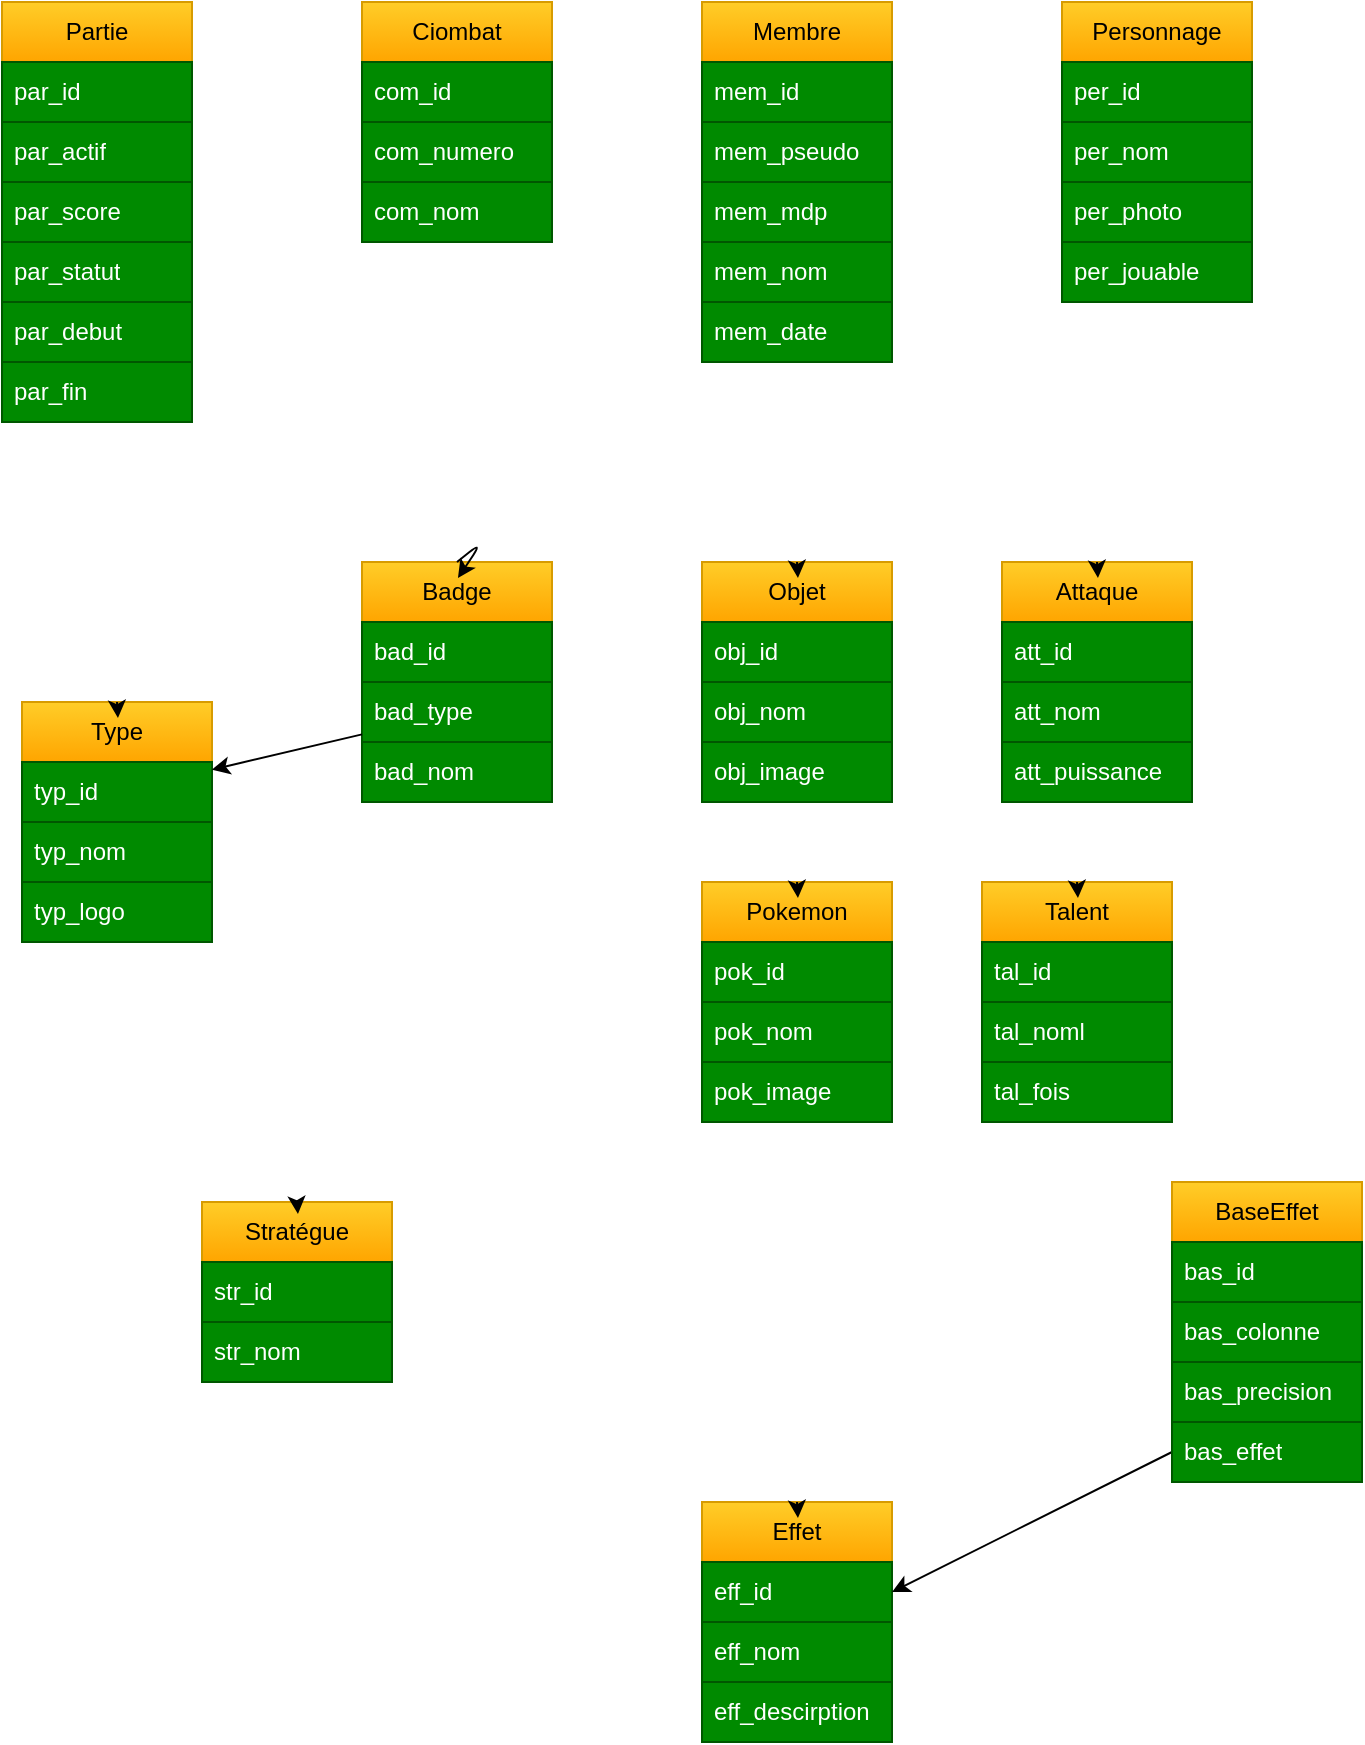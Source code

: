 <mxfile>
    <diagram id="fLEz5AJsVweU66UUWRUw" name="Page-1">
        <mxGraphModel dx="1155" dy="649" grid="1" gridSize="10" guides="1" tooltips="1" connect="1" arrows="1" fold="1" page="1" pageScale="1" pageWidth="850" pageHeight="1100" math="0" shadow="0">
            <root>
                <mxCell id="0"/>
                <mxCell id="1" parent="0"/>
                <mxCell id="2" value="Partie" style="swimlane;fontStyle=0;childLayout=stackLayout;horizontal=1;startSize=30;horizontalStack=0;resizeParent=1;resizeParentMax=0;resizeLast=0;collapsible=1;marginBottom=0;whiteSpace=wrap;html=1;fillColor=#ffcd28;strokeColor=#d79b00;gradientColor=#ffa500;" parent="1" vertex="1">
                    <mxGeometry x="50" y="30" width="95" height="210" as="geometry"/>
                </mxCell>
                <mxCell id="3" value="par_id" style="text;strokeColor=#005700;fillColor=#008a00;align=left;verticalAlign=middle;spacingLeft=4;spacingRight=4;overflow=hidden;points=[[0,0.5],[1,0.5]];portConstraint=eastwest;rotatable=0;whiteSpace=wrap;html=1;fontColor=#ffffff;" parent="2" vertex="1">
                    <mxGeometry y="30" width="95" height="30" as="geometry"/>
                </mxCell>
                <mxCell id="4" value="par_actif" style="text;strokeColor=#005700;fillColor=#008a00;align=left;verticalAlign=middle;spacingLeft=4;spacingRight=4;overflow=hidden;points=[[0,0.5],[1,0.5]];portConstraint=eastwest;rotatable=0;whiteSpace=wrap;html=1;fontColor=#ffffff;" parent="2" vertex="1">
                    <mxGeometry y="60" width="95" height="30" as="geometry"/>
                </mxCell>
                <mxCell id="5" value="par_score" style="text;strokeColor=#005700;fillColor=#008a00;align=left;verticalAlign=middle;spacingLeft=4;spacingRight=4;overflow=hidden;points=[[0,0.5],[1,0.5]];portConstraint=eastwest;rotatable=0;whiteSpace=wrap;html=1;fontColor=#ffffff;" parent="2" vertex="1">
                    <mxGeometry y="90" width="95" height="30" as="geometry"/>
                </mxCell>
                <mxCell id="11" value="par_statut" style="text;strokeColor=#005700;fillColor=#008a00;align=left;verticalAlign=middle;spacingLeft=4;spacingRight=4;overflow=hidden;points=[[0,0.5],[1,0.5]];portConstraint=eastwest;rotatable=0;whiteSpace=wrap;html=1;fontColor=#ffffff;" parent="2" vertex="1">
                    <mxGeometry y="120" width="95" height="30" as="geometry"/>
                </mxCell>
                <mxCell id="12" value="par_debut" style="text;strokeColor=#005700;fillColor=#008a00;align=left;verticalAlign=middle;spacingLeft=4;spacingRight=4;overflow=hidden;points=[[0,0.5],[1,0.5]];portConstraint=eastwest;rotatable=0;whiteSpace=wrap;html=1;fontColor=#ffffff;" parent="2" vertex="1">
                    <mxGeometry y="150" width="95" height="30" as="geometry"/>
                </mxCell>
                <mxCell id="13" value="par_fin" style="text;strokeColor=#005700;fillColor=#008a00;align=left;verticalAlign=middle;spacingLeft=4;spacingRight=4;overflow=hidden;points=[[0,0.5],[1,0.5]];portConstraint=eastwest;rotatable=0;whiteSpace=wrap;html=1;fontColor=#ffffff;" parent="2" vertex="1">
                    <mxGeometry y="180" width="95" height="30" as="geometry"/>
                </mxCell>
                <mxCell id="15" value="Ciombat" style="swimlane;fontStyle=0;childLayout=stackLayout;horizontal=1;startSize=30;horizontalStack=0;resizeParent=1;resizeParentMax=0;resizeLast=0;collapsible=1;marginBottom=0;whiteSpace=wrap;html=1;fillColor=#ffcd28;strokeColor=#d79b00;gradientColor=#ffa500;" parent="1" vertex="1">
                    <mxGeometry x="230" y="30" width="95" height="120" as="geometry"/>
                </mxCell>
                <mxCell id="16" value="com_id" style="text;strokeColor=#005700;fillColor=#008a00;align=left;verticalAlign=middle;spacingLeft=4;spacingRight=4;overflow=hidden;points=[[0,0.5],[1,0.5]];portConstraint=eastwest;rotatable=0;whiteSpace=wrap;html=1;fontColor=#ffffff;" parent="15" vertex="1">
                    <mxGeometry y="30" width="95" height="30" as="geometry"/>
                </mxCell>
                <mxCell id="17" value="com_numero" style="text;strokeColor=#005700;fillColor=#008a00;align=left;verticalAlign=middle;spacingLeft=4;spacingRight=4;overflow=hidden;points=[[0,0.5],[1,0.5]];portConstraint=eastwest;rotatable=0;whiteSpace=wrap;html=1;fontColor=#ffffff;" parent="15" vertex="1">
                    <mxGeometry y="60" width="95" height="30" as="geometry"/>
                </mxCell>
                <mxCell id="18" value="com_nom" style="text;strokeColor=#005700;fillColor=#008a00;align=left;verticalAlign=middle;spacingLeft=4;spacingRight=4;overflow=hidden;points=[[0,0.5],[1,0.5]];portConstraint=eastwest;rotatable=0;whiteSpace=wrap;html=1;fontColor=#ffffff;" parent="15" vertex="1">
                    <mxGeometry y="90" width="95" height="30" as="geometry"/>
                </mxCell>
                <mxCell id="22" value="Membre" style="swimlane;fontStyle=0;childLayout=stackLayout;horizontal=1;startSize=30;horizontalStack=0;resizeParent=1;resizeParentMax=0;resizeLast=0;collapsible=1;marginBottom=0;whiteSpace=wrap;html=1;fillColor=#ffcd28;strokeColor=#d79b00;gradientColor=#ffa500;" parent="1" vertex="1">
                    <mxGeometry x="400" y="30" width="95" height="180" as="geometry"/>
                </mxCell>
                <mxCell id="23" value="mem_id" style="text;strokeColor=#005700;fillColor=#008a00;align=left;verticalAlign=middle;spacingLeft=4;spacingRight=4;overflow=hidden;points=[[0,0.5],[1,0.5]];portConstraint=eastwest;rotatable=0;whiteSpace=wrap;html=1;fontColor=#ffffff;" parent="22" vertex="1">
                    <mxGeometry y="30" width="95" height="30" as="geometry"/>
                </mxCell>
                <mxCell id="24" value="mem_pseudo" style="text;strokeColor=#005700;fillColor=#008a00;align=left;verticalAlign=middle;spacingLeft=4;spacingRight=4;overflow=hidden;points=[[0,0.5],[1,0.5]];portConstraint=eastwest;rotatable=0;whiteSpace=wrap;html=1;fontColor=#ffffff;" parent="22" vertex="1">
                    <mxGeometry y="60" width="95" height="30" as="geometry"/>
                </mxCell>
                <mxCell id="25" value="mem_mdp" style="text;strokeColor=#005700;fillColor=#008a00;align=left;verticalAlign=middle;spacingLeft=4;spacingRight=4;overflow=hidden;points=[[0,0.5],[1,0.5]];portConstraint=eastwest;rotatable=0;whiteSpace=wrap;html=1;fontColor=#ffffff;" parent="22" vertex="1">
                    <mxGeometry y="90" width="95" height="30" as="geometry"/>
                </mxCell>
                <mxCell id="26" value="mem_nom" style="text;strokeColor=#005700;fillColor=#008a00;align=left;verticalAlign=middle;spacingLeft=4;spacingRight=4;overflow=hidden;points=[[0,0.5],[1,0.5]];portConstraint=eastwest;rotatable=0;whiteSpace=wrap;html=1;fontColor=#ffffff;" parent="22" vertex="1">
                    <mxGeometry y="120" width="95" height="30" as="geometry"/>
                </mxCell>
                <mxCell id="27" value="mem_date" style="text;strokeColor=#005700;fillColor=#008a00;align=left;verticalAlign=middle;spacingLeft=4;spacingRight=4;overflow=hidden;points=[[0,0.5],[1,0.5]];portConstraint=eastwest;rotatable=0;whiteSpace=wrap;html=1;fontColor=#ffffff;" parent="22" vertex="1">
                    <mxGeometry y="150" width="95" height="30" as="geometry"/>
                </mxCell>
                <mxCell id="28" value="Personnage" style="swimlane;fontStyle=0;childLayout=stackLayout;horizontal=1;startSize=30;horizontalStack=0;resizeParent=1;resizeParentMax=0;resizeLast=0;collapsible=1;marginBottom=0;whiteSpace=wrap;html=1;fillColor=#ffcd28;strokeColor=#d79b00;gradientColor=#ffa500;" vertex="1" parent="1">
                    <mxGeometry x="580" y="30" width="95" height="150" as="geometry"/>
                </mxCell>
                <mxCell id="29" value="per_id" style="text;strokeColor=#005700;fillColor=#008a00;align=left;verticalAlign=middle;spacingLeft=4;spacingRight=4;overflow=hidden;points=[[0,0.5],[1,0.5]];portConstraint=eastwest;rotatable=0;whiteSpace=wrap;html=1;fontColor=#ffffff;" vertex="1" parent="28">
                    <mxGeometry y="30" width="95" height="30" as="geometry"/>
                </mxCell>
                <mxCell id="30" value="per_nom" style="text;strokeColor=#005700;fillColor=#008a00;align=left;verticalAlign=middle;spacingLeft=4;spacingRight=4;overflow=hidden;points=[[0,0.5],[1,0.5]];portConstraint=eastwest;rotatable=0;whiteSpace=wrap;html=1;fontColor=#ffffff;" vertex="1" parent="28">
                    <mxGeometry y="60" width="95" height="30" as="geometry"/>
                </mxCell>
                <mxCell id="31" value="per_photo" style="text;strokeColor=#005700;fillColor=#008a00;align=left;verticalAlign=middle;spacingLeft=4;spacingRight=4;overflow=hidden;points=[[0,0.5],[1,0.5]];portConstraint=eastwest;rotatable=0;whiteSpace=wrap;html=1;fontColor=#ffffff;" vertex="1" parent="28">
                    <mxGeometry y="90" width="95" height="30" as="geometry"/>
                </mxCell>
                <mxCell id="32" value="per_jouable" style="text;strokeColor=#005700;fillColor=#008a00;align=left;verticalAlign=middle;spacingLeft=4;spacingRight=4;overflow=hidden;points=[[0,0.5],[1,0.5]];portConstraint=eastwest;rotatable=0;whiteSpace=wrap;html=1;fontColor=#ffffff;" vertex="1" parent="28">
                    <mxGeometry y="120" width="95" height="30" as="geometry"/>
                </mxCell>
                <mxCell id="34" value="Type" style="swimlane;fontStyle=0;childLayout=stackLayout;horizontal=1;startSize=30;horizontalStack=0;resizeParent=1;resizeParentMax=0;resizeLast=0;collapsible=1;marginBottom=0;whiteSpace=wrap;html=1;fillColor=#ffcd28;strokeColor=#d79b00;gradientColor=#ffa500;" vertex="1" parent="1">
                    <mxGeometry x="60" y="380" width="95" height="120" as="geometry"/>
                </mxCell>
                <mxCell id="35" value="typ_id" style="text;strokeColor=#005700;fillColor=#008a00;align=left;verticalAlign=middle;spacingLeft=4;spacingRight=4;overflow=hidden;points=[[0,0.5],[1,0.5]];portConstraint=eastwest;rotatable=0;whiteSpace=wrap;html=1;fontColor=#ffffff;" vertex="1" parent="34">
                    <mxGeometry y="30" width="95" height="30" as="geometry"/>
                </mxCell>
                <mxCell id="36" value="typ_nom" style="text;strokeColor=#005700;fillColor=#008a00;align=left;verticalAlign=middle;spacingLeft=4;spacingRight=4;overflow=hidden;points=[[0,0.5],[1,0.5]];portConstraint=eastwest;rotatable=0;whiteSpace=wrap;html=1;fontColor=#ffffff;" vertex="1" parent="34">
                    <mxGeometry y="60" width="95" height="30" as="geometry"/>
                </mxCell>
                <mxCell id="37" value="typ_logo" style="text;strokeColor=#005700;fillColor=#008a00;align=left;verticalAlign=middle;spacingLeft=4;spacingRight=4;overflow=hidden;points=[[0,0.5],[1,0.5]];portConstraint=eastwest;rotatable=0;whiteSpace=wrap;html=1;fontColor=#ffffff;" vertex="1" parent="34">
                    <mxGeometry y="90" width="95" height="30" as="geometry"/>
                </mxCell>
                <mxCell id="39" style="edgeStyle=none;html=1;exitX=0.5;exitY=0;exitDx=0;exitDy=0;entryX=0.505;entryY=0.067;entryDx=0;entryDy=0;entryPerimeter=0;" edge="1" parent="1" source="34" target="34">
                    <mxGeometry relative="1" as="geometry"/>
                </mxCell>
                <mxCell id="40" value="Badge" style="swimlane;fontStyle=0;childLayout=stackLayout;horizontal=1;startSize=30;horizontalStack=0;resizeParent=1;resizeParentMax=0;resizeLast=0;collapsible=1;marginBottom=0;whiteSpace=wrap;html=1;fillColor=#ffcd28;strokeColor=#d79b00;gradientColor=#ffa500;" vertex="1" parent="1">
                    <mxGeometry x="230" y="310" width="95" height="120" as="geometry"/>
                </mxCell>
                <mxCell id="41" value="bad_id" style="text;strokeColor=#005700;fillColor=#008a00;align=left;verticalAlign=middle;spacingLeft=4;spacingRight=4;overflow=hidden;points=[[0,0.5],[1,0.5]];portConstraint=eastwest;rotatable=0;whiteSpace=wrap;html=1;fontColor=#ffffff;" vertex="1" parent="40">
                    <mxGeometry y="30" width="95" height="30" as="geometry"/>
                </mxCell>
                <mxCell id="42" value="bad_type" style="text;strokeColor=#005700;fillColor=#008a00;align=left;verticalAlign=middle;spacingLeft=4;spacingRight=4;overflow=hidden;points=[[0,0.5],[1,0.5]];portConstraint=eastwest;rotatable=0;whiteSpace=wrap;html=1;fontColor=#ffffff;" vertex="1" parent="40">
                    <mxGeometry y="60" width="95" height="30" as="geometry"/>
                </mxCell>
                <mxCell id="43" value="bad_nom" style="text;strokeColor=#005700;fillColor=#008a00;align=left;verticalAlign=middle;spacingLeft=4;spacingRight=4;overflow=hidden;points=[[0,0.5],[1,0.5]];portConstraint=eastwest;rotatable=0;whiteSpace=wrap;html=1;fontColor=#ffffff;" vertex="1" parent="40">
                    <mxGeometry y="90" width="95" height="30" as="geometry"/>
                </mxCell>
                <mxCell id="44" style="edgeStyle=none;html=1;exitX=0.5;exitY=0;exitDx=0;exitDy=0;entryX=0.505;entryY=0.067;entryDx=0;entryDy=0;entryPerimeter=0;" edge="1" parent="1" source="40" target="40">
                    <mxGeometry relative="1" as="geometry">
                        <Array as="points">
                            <mxPoint x="290" y="300"/>
                        </Array>
                    </mxGeometry>
                </mxCell>
                <mxCell id="45" style="edgeStyle=none;html=1;" edge="1" parent="1" source="42" target="35">
                    <mxGeometry relative="1" as="geometry"/>
                </mxCell>
                <mxCell id="46" value="Objet" style="swimlane;fontStyle=0;childLayout=stackLayout;horizontal=1;startSize=30;horizontalStack=0;resizeParent=1;resizeParentMax=0;resizeLast=0;collapsible=1;marginBottom=0;whiteSpace=wrap;html=1;fillColor=#ffcd28;strokeColor=#d79b00;gradientColor=#ffa500;" vertex="1" parent="1">
                    <mxGeometry x="400" y="310" width="95" height="120" as="geometry"/>
                </mxCell>
                <mxCell id="47" value="obj_id" style="text;strokeColor=#005700;fillColor=#008a00;align=left;verticalAlign=middle;spacingLeft=4;spacingRight=4;overflow=hidden;points=[[0,0.5],[1,0.5]];portConstraint=eastwest;rotatable=0;whiteSpace=wrap;html=1;fontColor=#ffffff;" vertex="1" parent="46">
                    <mxGeometry y="30" width="95" height="30" as="geometry"/>
                </mxCell>
                <mxCell id="48" value="obj_nom" style="text;strokeColor=#005700;fillColor=#008a00;align=left;verticalAlign=middle;spacingLeft=4;spacingRight=4;overflow=hidden;points=[[0,0.5],[1,0.5]];portConstraint=eastwest;rotatable=0;whiteSpace=wrap;html=1;fontColor=#ffffff;" vertex="1" parent="46">
                    <mxGeometry y="60" width="95" height="30" as="geometry"/>
                </mxCell>
                <mxCell id="49" value="obj_image" style="text;strokeColor=#005700;fillColor=#008a00;align=left;verticalAlign=middle;spacingLeft=4;spacingRight=4;overflow=hidden;points=[[0,0.5],[1,0.5]];portConstraint=eastwest;rotatable=0;whiteSpace=wrap;html=1;fontColor=#ffffff;" vertex="1" parent="46">
                    <mxGeometry y="90" width="95" height="30" as="geometry"/>
                </mxCell>
                <mxCell id="50" style="edgeStyle=none;html=1;exitX=0.5;exitY=0;exitDx=0;exitDy=0;entryX=0.505;entryY=0.067;entryDx=0;entryDy=0;entryPerimeter=0;" edge="1" parent="1" source="46" target="46">
                    <mxGeometry relative="1" as="geometry"/>
                </mxCell>
                <mxCell id="51" value="Pokemon" style="swimlane;fontStyle=0;childLayout=stackLayout;horizontal=1;startSize=30;horizontalStack=0;resizeParent=1;resizeParentMax=0;resizeLast=0;collapsible=1;marginBottom=0;whiteSpace=wrap;html=1;fillColor=#ffcd28;strokeColor=#d79b00;gradientColor=#ffa500;" vertex="1" parent="1">
                    <mxGeometry x="400" y="470" width="95" height="120" as="geometry"/>
                </mxCell>
                <mxCell id="52" value="pok_id" style="text;strokeColor=#005700;fillColor=#008a00;align=left;verticalAlign=middle;spacingLeft=4;spacingRight=4;overflow=hidden;points=[[0,0.5],[1,0.5]];portConstraint=eastwest;rotatable=0;whiteSpace=wrap;html=1;fontColor=#ffffff;" vertex="1" parent="51">
                    <mxGeometry y="30" width="95" height="30" as="geometry"/>
                </mxCell>
                <mxCell id="53" value="pok_nom" style="text;strokeColor=#005700;fillColor=#008a00;align=left;verticalAlign=middle;spacingLeft=4;spacingRight=4;overflow=hidden;points=[[0,0.5],[1,0.5]];portConstraint=eastwest;rotatable=0;whiteSpace=wrap;html=1;fontColor=#ffffff;" vertex="1" parent="51">
                    <mxGeometry y="60" width="95" height="30" as="geometry"/>
                </mxCell>
                <mxCell id="54" value="pok_image" style="text;strokeColor=#005700;fillColor=#008a00;align=left;verticalAlign=middle;spacingLeft=4;spacingRight=4;overflow=hidden;points=[[0,0.5],[1,0.5]];portConstraint=eastwest;rotatable=0;whiteSpace=wrap;html=1;fontColor=#ffffff;" vertex="1" parent="51">
                    <mxGeometry y="90" width="95" height="30" as="geometry"/>
                </mxCell>
                <mxCell id="55" style="edgeStyle=none;html=1;exitX=0.5;exitY=0;exitDx=0;exitDy=0;entryX=0.505;entryY=0.067;entryDx=0;entryDy=0;entryPerimeter=0;" edge="1" parent="1" source="51" target="51">
                    <mxGeometry relative="1" as="geometry"/>
                </mxCell>
                <mxCell id="56" value="Talent" style="swimlane;fontStyle=0;childLayout=stackLayout;horizontal=1;startSize=30;horizontalStack=0;resizeParent=1;resizeParentMax=0;resizeLast=0;collapsible=1;marginBottom=0;whiteSpace=wrap;html=1;fillColor=#ffcd28;strokeColor=#d79b00;gradientColor=#ffa500;" vertex="1" parent="1">
                    <mxGeometry x="540" y="470" width="95" height="120" as="geometry"/>
                </mxCell>
                <mxCell id="57" value="tal_id" style="text;strokeColor=#005700;fillColor=#008a00;align=left;verticalAlign=middle;spacingLeft=4;spacingRight=4;overflow=hidden;points=[[0,0.5],[1,0.5]];portConstraint=eastwest;rotatable=0;whiteSpace=wrap;html=1;fontColor=#ffffff;" vertex="1" parent="56">
                    <mxGeometry y="30" width="95" height="30" as="geometry"/>
                </mxCell>
                <mxCell id="58" value="tal_noml" style="text;strokeColor=#005700;fillColor=#008a00;align=left;verticalAlign=middle;spacingLeft=4;spacingRight=4;overflow=hidden;points=[[0,0.5],[1,0.5]];portConstraint=eastwest;rotatable=0;whiteSpace=wrap;html=1;fontColor=#ffffff;" vertex="1" parent="56">
                    <mxGeometry y="60" width="95" height="30" as="geometry"/>
                </mxCell>
                <mxCell id="59" value="tal_fois" style="text;strokeColor=#005700;fillColor=#008a00;align=left;verticalAlign=middle;spacingLeft=4;spacingRight=4;overflow=hidden;points=[[0,0.5],[1,0.5]];portConstraint=eastwest;rotatable=0;whiteSpace=wrap;html=1;fontColor=#ffffff;" vertex="1" parent="56">
                    <mxGeometry y="90" width="95" height="30" as="geometry"/>
                </mxCell>
                <mxCell id="60" style="edgeStyle=none;html=1;exitX=0.5;exitY=0;exitDx=0;exitDy=0;entryX=0.505;entryY=0.067;entryDx=0;entryDy=0;entryPerimeter=0;" edge="1" parent="1" source="56" target="56">
                    <mxGeometry relative="1" as="geometry"/>
                </mxCell>
                <mxCell id="61" value="Attaque" style="swimlane;fontStyle=0;childLayout=stackLayout;horizontal=1;startSize=30;horizontalStack=0;resizeParent=1;resizeParentMax=0;resizeLast=0;collapsible=1;marginBottom=0;whiteSpace=wrap;html=1;fillColor=#ffcd28;strokeColor=#d79b00;gradientColor=#ffa500;" vertex="1" parent="1">
                    <mxGeometry x="550" y="310" width="95" height="120" as="geometry"/>
                </mxCell>
                <mxCell id="62" value="att_id" style="text;strokeColor=#005700;fillColor=#008a00;align=left;verticalAlign=middle;spacingLeft=4;spacingRight=4;overflow=hidden;points=[[0,0.5],[1,0.5]];portConstraint=eastwest;rotatable=0;whiteSpace=wrap;html=1;fontColor=#ffffff;" vertex="1" parent="61">
                    <mxGeometry y="30" width="95" height="30" as="geometry"/>
                </mxCell>
                <mxCell id="63" value="att_nom" style="text;strokeColor=#005700;fillColor=#008a00;align=left;verticalAlign=middle;spacingLeft=4;spacingRight=4;overflow=hidden;points=[[0,0.5],[1,0.5]];portConstraint=eastwest;rotatable=0;whiteSpace=wrap;html=1;fontColor=#ffffff;" vertex="1" parent="61">
                    <mxGeometry y="60" width="95" height="30" as="geometry"/>
                </mxCell>
                <mxCell id="64" value="att_puissance" style="text;strokeColor=#005700;fillColor=#008a00;align=left;verticalAlign=middle;spacingLeft=4;spacingRight=4;overflow=hidden;points=[[0,0.5],[1,0.5]];portConstraint=eastwest;rotatable=0;whiteSpace=wrap;html=1;fontColor=#ffffff;" vertex="1" parent="61">
                    <mxGeometry y="90" width="95" height="30" as="geometry"/>
                </mxCell>
                <mxCell id="65" style="edgeStyle=none;html=1;exitX=0.5;exitY=0;exitDx=0;exitDy=0;entryX=0.505;entryY=0.067;entryDx=0;entryDy=0;entryPerimeter=0;" edge="1" parent="1" source="61" target="61">
                    <mxGeometry relative="1" as="geometry"/>
                </mxCell>
                <mxCell id="74" value="BaseEffet" style="swimlane;fontStyle=0;childLayout=stackLayout;horizontal=1;startSize=30;horizontalStack=0;resizeParent=1;resizeParentMax=0;resizeLast=0;collapsible=1;marginBottom=0;whiteSpace=wrap;html=1;fillColor=#ffcd28;strokeColor=#d79b00;gradientColor=#ffa500;" vertex="1" parent="1">
                    <mxGeometry x="635" y="620" width="95" height="120" as="geometry"/>
                </mxCell>
                <mxCell id="75" value="bas_id" style="text;strokeColor=#005700;fillColor=#008a00;align=left;verticalAlign=middle;spacingLeft=4;spacingRight=4;overflow=hidden;points=[[0,0.5],[1,0.5]];portConstraint=eastwest;rotatable=0;whiteSpace=wrap;html=1;fontColor=#ffffff;" vertex="1" parent="74">
                    <mxGeometry y="30" width="95" height="30" as="geometry"/>
                </mxCell>
                <mxCell id="76" value="bas_colonne" style="text;strokeColor=#005700;fillColor=#008a00;align=left;verticalAlign=middle;spacingLeft=4;spacingRight=4;overflow=hidden;points=[[0,0.5],[1,0.5]];portConstraint=eastwest;rotatable=0;whiteSpace=wrap;html=1;fontColor=#ffffff;" vertex="1" parent="74">
                    <mxGeometry y="60" width="95" height="30" as="geometry"/>
                </mxCell>
                <mxCell id="77" value="bas_precision" style="text;strokeColor=#005700;fillColor=#008a00;align=left;verticalAlign=middle;spacingLeft=4;spacingRight=4;overflow=hidden;points=[[0,0.5],[1,0.5]];portConstraint=eastwest;rotatable=0;whiteSpace=wrap;html=1;fontColor=#ffffff;" vertex="1" parent="74">
                    <mxGeometry y="90" width="95" height="30" as="geometry"/>
                </mxCell>
                <mxCell id="79" value="Effet" style="swimlane;fontStyle=0;childLayout=stackLayout;horizontal=1;startSize=30;horizontalStack=0;resizeParent=1;resizeParentMax=0;resizeLast=0;collapsible=1;marginBottom=0;whiteSpace=wrap;html=1;fillColor=#ffcd28;strokeColor=#d79b00;gradientColor=#ffa500;" vertex="1" parent="1">
                    <mxGeometry x="400" y="780" width="95" height="120" as="geometry"/>
                </mxCell>
                <mxCell id="80" value="eff_id" style="text;strokeColor=#005700;fillColor=#008a00;align=left;verticalAlign=middle;spacingLeft=4;spacingRight=4;overflow=hidden;points=[[0,0.5],[1,0.5]];portConstraint=eastwest;rotatable=0;whiteSpace=wrap;html=1;fontColor=#ffffff;" vertex="1" parent="79">
                    <mxGeometry y="30" width="95" height="30" as="geometry"/>
                </mxCell>
                <mxCell id="81" value="eff_nom" style="text;strokeColor=#005700;fillColor=#008a00;align=left;verticalAlign=middle;spacingLeft=4;spacingRight=4;overflow=hidden;points=[[0,0.5],[1,0.5]];portConstraint=eastwest;rotatable=0;whiteSpace=wrap;html=1;fontColor=#ffffff;" vertex="1" parent="79">
                    <mxGeometry y="60" width="95" height="30" as="geometry"/>
                </mxCell>
                <mxCell id="82" value="eff_descirption" style="text;strokeColor=#005700;fillColor=#008a00;align=left;verticalAlign=middle;spacingLeft=4;spacingRight=4;overflow=hidden;points=[[0,0.5],[1,0.5]];portConstraint=eastwest;rotatable=0;whiteSpace=wrap;html=1;fontColor=#ffffff;" vertex="1" parent="79">
                    <mxGeometry y="90" width="95" height="30" as="geometry"/>
                </mxCell>
                <mxCell id="83" style="edgeStyle=none;html=1;exitX=0.5;exitY=0;exitDx=0;exitDy=0;entryX=0.505;entryY=0.067;entryDx=0;entryDy=0;entryPerimeter=0;" edge="1" parent="1" source="79" target="79">
                    <mxGeometry relative="1" as="geometry"/>
                </mxCell>
                <mxCell id="85" style="edgeStyle=none;html=1;entryX=1;entryY=0.5;entryDx=0;entryDy=0;exitX=0;exitY=0.5;exitDx=0;exitDy=0;" edge="1" parent="1" source="84" target="80">
                    <mxGeometry relative="1" as="geometry">
                        <mxPoint x="630" y="760" as="sourcePoint"/>
                    </mxGeometry>
                </mxCell>
                <mxCell id="84" value="bas_effet" style="text;strokeColor=#005700;fillColor=#008a00;align=left;verticalAlign=middle;spacingLeft=4;spacingRight=4;overflow=hidden;points=[[0,0.5],[1,0.5]];portConstraint=eastwest;rotatable=0;whiteSpace=wrap;html=1;fontColor=#ffffff;" vertex="1" parent="1">
                    <mxGeometry x="635" y="740" width="95" height="30" as="geometry"/>
                </mxCell>
                <mxCell id="91" value="Stratégue" style="swimlane;fontStyle=0;childLayout=stackLayout;horizontal=1;startSize=30;horizontalStack=0;resizeParent=1;resizeParentMax=0;resizeLast=0;collapsible=1;marginBottom=0;whiteSpace=wrap;html=1;fillColor=#ffcd28;strokeColor=#d79b00;gradientColor=#ffa500;" vertex="1" parent="1">
                    <mxGeometry x="150" y="630" width="95" height="90" as="geometry"/>
                </mxCell>
                <mxCell id="92" value="str_id" style="text;strokeColor=#005700;fillColor=#008a00;align=left;verticalAlign=middle;spacingLeft=4;spacingRight=4;overflow=hidden;points=[[0,0.5],[1,0.5]];portConstraint=eastwest;rotatable=0;whiteSpace=wrap;html=1;fontColor=#ffffff;" vertex="1" parent="91">
                    <mxGeometry y="30" width="95" height="30" as="geometry"/>
                </mxCell>
                <mxCell id="93" value="str_nom" style="text;strokeColor=#005700;fillColor=#008a00;align=left;verticalAlign=middle;spacingLeft=4;spacingRight=4;overflow=hidden;points=[[0,0.5],[1,0.5]];portConstraint=eastwest;rotatable=0;whiteSpace=wrap;html=1;fontColor=#ffffff;" vertex="1" parent="91">
                    <mxGeometry y="60" width="95" height="30" as="geometry"/>
                </mxCell>
                <mxCell id="95" style="edgeStyle=none;html=1;exitX=0.5;exitY=0;exitDx=0;exitDy=0;entryX=0.505;entryY=0.067;entryDx=0;entryDy=0;entryPerimeter=0;" edge="1" parent="1" source="91" target="91">
                    <mxGeometry relative="1" as="geometry"/>
                </mxCell>
            </root>
        </mxGraphModel>
    </diagram>
</mxfile>